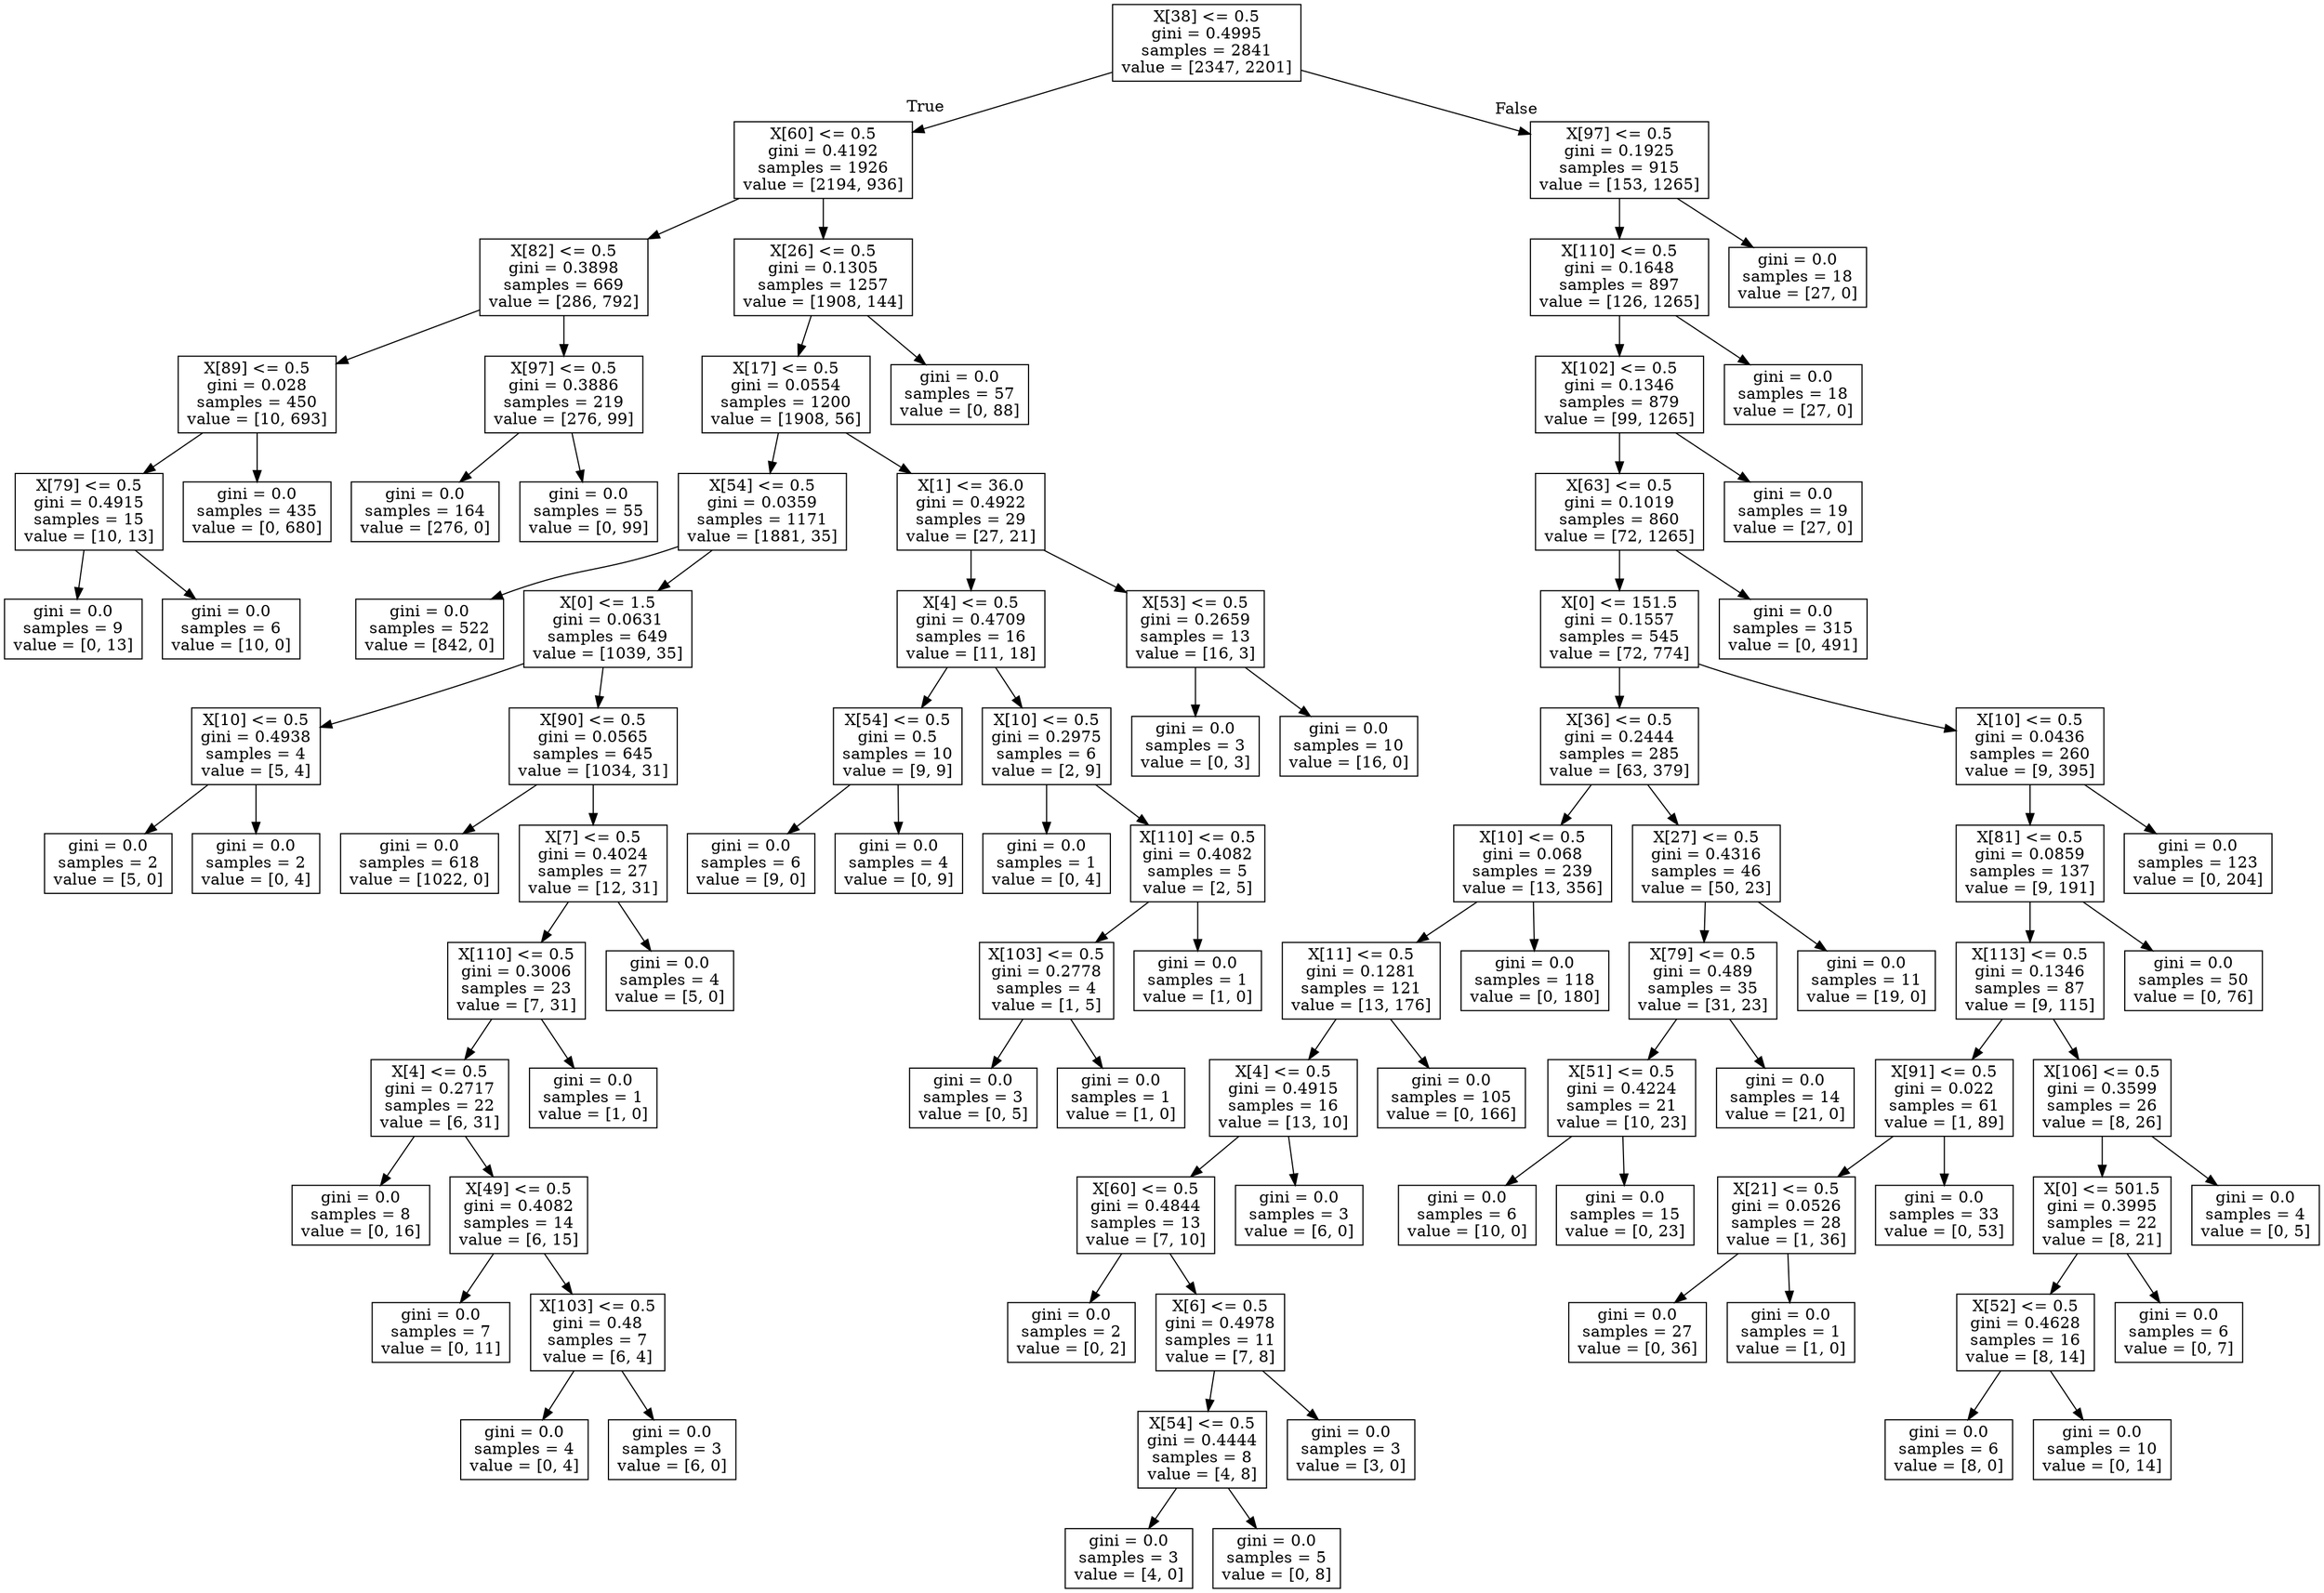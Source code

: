 digraph Tree {
node [shape=box] ;
0 [label="X[38] <= 0.5\ngini = 0.4995\nsamples = 2841\nvalue = [2347, 2201]"] ;
1 [label="X[60] <= 0.5\ngini = 0.4192\nsamples = 1926\nvalue = [2194, 936]"] ;
0 -> 1 [labeldistance=2.5, labelangle=45, headlabel="True"] ;
2 [label="X[82] <= 0.5\ngini = 0.3898\nsamples = 669\nvalue = [286, 792]"] ;
1 -> 2 ;
3 [label="X[89] <= 0.5\ngini = 0.028\nsamples = 450\nvalue = [10, 693]"] ;
2 -> 3 ;
4 [label="X[79] <= 0.5\ngini = 0.4915\nsamples = 15\nvalue = [10, 13]"] ;
3 -> 4 ;
5 [label="gini = 0.0\nsamples = 9\nvalue = [0, 13]"] ;
4 -> 5 ;
6 [label="gini = 0.0\nsamples = 6\nvalue = [10, 0]"] ;
4 -> 6 ;
7 [label="gini = 0.0\nsamples = 435\nvalue = [0, 680]"] ;
3 -> 7 ;
8 [label="X[97] <= 0.5\ngini = 0.3886\nsamples = 219\nvalue = [276, 99]"] ;
2 -> 8 ;
9 [label="gini = 0.0\nsamples = 164\nvalue = [276, 0]"] ;
8 -> 9 ;
10 [label="gini = 0.0\nsamples = 55\nvalue = [0, 99]"] ;
8 -> 10 ;
11 [label="X[26] <= 0.5\ngini = 0.1305\nsamples = 1257\nvalue = [1908, 144]"] ;
1 -> 11 ;
12 [label="X[17] <= 0.5\ngini = 0.0554\nsamples = 1200\nvalue = [1908, 56]"] ;
11 -> 12 ;
13 [label="X[54] <= 0.5\ngini = 0.0359\nsamples = 1171\nvalue = [1881, 35]"] ;
12 -> 13 ;
14 [label="gini = 0.0\nsamples = 522\nvalue = [842, 0]"] ;
13 -> 14 ;
15 [label="X[0] <= 1.5\ngini = 0.0631\nsamples = 649\nvalue = [1039, 35]"] ;
13 -> 15 ;
16 [label="X[10] <= 0.5\ngini = 0.4938\nsamples = 4\nvalue = [5, 4]"] ;
15 -> 16 ;
17 [label="gini = 0.0\nsamples = 2\nvalue = [5, 0]"] ;
16 -> 17 ;
18 [label="gini = 0.0\nsamples = 2\nvalue = [0, 4]"] ;
16 -> 18 ;
19 [label="X[90] <= 0.5\ngini = 0.0565\nsamples = 645\nvalue = [1034, 31]"] ;
15 -> 19 ;
20 [label="gini = 0.0\nsamples = 618\nvalue = [1022, 0]"] ;
19 -> 20 ;
21 [label="X[7] <= 0.5\ngini = 0.4024\nsamples = 27\nvalue = [12, 31]"] ;
19 -> 21 ;
22 [label="X[110] <= 0.5\ngini = 0.3006\nsamples = 23\nvalue = [7, 31]"] ;
21 -> 22 ;
23 [label="X[4] <= 0.5\ngini = 0.2717\nsamples = 22\nvalue = [6, 31]"] ;
22 -> 23 ;
24 [label="gini = 0.0\nsamples = 8\nvalue = [0, 16]"] ;
23 -> 24 ;
25 [label="X[49] <= 0.5\ngini = 0.4082\nsamples = 14\nvalue = [6, 15]"] ;
23 -> 25 ;
26 [label="gini = 0.0\nsamples = 7\nvalue = [0, 11]"] ;
25 -> 26 ;
27 [label="X[103] <= 0.5\ngini = 0.48\nsamples = 7\nvalue = [6, 4]"] ;
25 -> 27 ;
28 [label="gini = 0.0\nsamples = 4\nvalue = [0, 4]"] ;
27 -> 28 ;
29 [label="gini = 0.0\nsamples = 3\nvalue = [6, 0]"] ;
27 -> 29 ;
30 [label="gini = 0.0\nsamples = 1\nvalue = [1, 0]"] ;
22 -> 30 ;
31 [label="gini = 0.0\nsamples = 4\nvalue = [5, 0]"] ;
21 -> 31 ;
32 [label="X[1] <= 36.0\ngini = 0.4922\nsamples = 29\nvalue = [27, 21]"] ;
12 -> 32 ;
33 [label="X[4] <= 0.5\ngini = 0.4709\nsamples = 16\nvalue = [11, 18]"] ;
32 -> 33 ;
34 [label="X[54] <= 0.5\ngini = 0.5\nsamples = 10\nvalue = [9, 9]"] ;
33 -> 34 ;
35 [label="gini = 0.0\nsamples = 6\nvalue = [9, 0]"] ;
34 -> 35 ;
36 [label="gini = 0.0\nsamples = 4\nvalue = [0, 9]"] ;
34 -> 36 ;
37 [label="X[10] <= 0.5\ngini = 0.2975\nsamples = 6\nvalue = [2, 9]"] ;
33 -> 37 ;
38 [label="gini = 0.0\nsamples = 1\nvalue = [0, 4]"] ;
37 -> 38 ;
39 [label="X[110] <= 0.5\ngini = 0.4082\nsamples = 5\nvalue = [2, 5]"] ;
37 -> 39 ;
40 [label="X[103] <= 0.5\ngini = 0.2778\nsamples = 4\nvalue = [1, 5]"] ;
39 -> 40 ;
41 [label="gini = 0.0\nsamples = 3\nvalue = [0, 5]"] ;
40 -> 41 ;
42 [label="gini = 0.0\nsamples = 1\nvalue = [1, 0]"] ;
40 -> 42 ;
43 [label="gini = 0.0\nsamples = 1\nvalue = [1, 0]"] ;
39 -> 43 ;
44 [label="X[53] <= 0.5\ngini = 0.2659\nsamples = 13\nvalue = [16, 3]"] ;
32 -> 44 ;
45 [label="gini = 0.0\nsamples = 3\nvalue = [0, 3]"] ;
44 -> 45 ;
46 [label="gini = 0.0\nsamples = 10\nvalue = [16, 0]"] ;
44 -> 46 ;
47 [label="gini = 0.0\nsamples = 57\nvalue = [0, 88]"] ;
11 -> 47 ;
48 [label="X[97] <= 0.5\ngini = 0.1925\nsamples = 915\nvalue = [153, 1265]"] ;
0 -> 48 [labeldistance=2.5, labelangle=-45, headlabel="False"] ;
49 [label="X[110] <= 0.5\ngini = 0.1648\nsamples = 897\nvalue = [126, 1265]"] ;
48 -> 49 ;
50 [label="X[102] <= 0.5\ngini = 0.1346\nsamples = 879\nvalue = [99, 1265]"] ;
49 -> 50 ;
51 [label="X[63] <= 0.5\ngini = 0.1019\nsamples = 860\nvalue = [72, 1265]"] ;
50 -> 51 ;
52 [label="X[0] <= 151.5\ngini = 0.1557\nsamples = 545\nvalue = [72, 774]"] ;
51 -> 52 ;
53 [label="X[36] <= 0.5\ngini = 0.2444\nsamples = 285\nvalue = [63, 379]"] ;
52 -> 53 ;
54 [label="X[10] <= 0.5\ngini = 0.068\nsamples = 239\nvalue = [13, 356]"] ;
53 -> 54 ;
55 [label="X[11] <= 0.5\ngini = 0.1281\nsamples = 121\nvalue = [13, 176]"] ;
54 -> 55 ;
56 [label="X[4] <= 0.5\ngini = 0.4915\nsamples = 16\nvalue = [13, 10]"] ;
55 -> 56 ;
57 [label="X[60] <= 0.5\ngini = 0.4844\nsamples = 13\nvalue = [7, 10]"] ;
56 -> 57 ;
58 [label="gini = 0.0\nsamples = 2\nvalue = [0, 2]"] ;
57 -> 58 ;
59 [label="X[6] <= 0.5\ngini = 0.4978\nsamples = 11\nvalue = [7, 8]"] ;
57 -> 59 ;
60 [label="X[54] <= 0.5\ngini = 0.4444\nsamples = 8\nvalue = [4, 8]"] ;
59 -> 60 ;
61 [label="gini = 0.0\nsamples = 3\nvalue = [4, 0]"] ;
60 -> 61 ;
62 [label="gini = 0.0\nsamples = 5\nvalue = [0, 8]"] ;
60 -> 62 ;
63 [label="gini = 0.0\nsamples = 3\nvalue = [3, 0]"] ;
59 -> 63 ;
64 [label="gini = 0.0\nsamples = 3\nvalue = [6, 0]"] ;
56 -> 64 ;
65 [label="gini = 0.0\nsamples = 105\nvalue = [0, 166]"] ;
55 -> 65 ;
66 [label="gini = 0.0\nsamples = 118\nvalue = [0, 180]"] ;
54 -> 66 ;
67 [label="X[27] <= 0.5\ngini = 0.4316\nsamples = 46\nvalue = [50, 23]"] ;
53 -> 67 ;
68 [label="X[79] <= 0.5\ngini = 0.489\nsamples = 35\nvalue = [31, 23]"] ;
67 -> 68 ;
69 [label="X[51] <= 0.5\ngini = 0.4224\nsamples = 21\nvalue = [10, 23]"] ;
68 -> 69 ;
70 [label="gini = 0.0\nsamples = 6\nvalue = [10, 0]"] ;
69 -> 70 ;
71 [label="gini = 0.0\nsamples = 15\nvalue = [0, 23]"] ;
69 -> 71 ;
72 [label="gini = 0.0\nsamples = 14\nvalue = [21, 0]"] ;
68 -> 72 ;
73 [label="gini = 0.0\nsamples = 11\nvalue = [19, 0]"] ;
67 -> 73 ;
74 [label="X[10] <= 0.5\ngini = 0.0436\nsamples = 260\nvalue = [9, 395]"] ;
52 -> 74 ;
75 [label="X[81] <= 0.5\ngini = 0.0859\nsamples = 137\nvalue = [9, 191]"] ;
74 -> 75 ;
76 [label="X[113] <= 0.5\ngini = 0.1346\nsamples = 87\nvalue = [9, 115]"] ;
75 -> 76 ;
77 [label="X[91] <= 0.5\ngini = 0.022\nsamples = 61\nvalue = [1, 89]"] ;
76 -> 77 ;
78 [label="X[21] <= 0.5\ngini = 0.0526\nsamples = 28\nvalue = [1, 36]"] ;
77 -> 78 ;
79 [label="gini = 0.0\nsamples = 27\nvalue = [0, 36]"] ;
78 -> 79 ;
80 [label="gini = 0.0\nsamples = 1\nvalue = [1, 0]"] ;
78 -> 80 ;
81 [label="gini = 0.0\nsamples = 33\nvalue = [0, 53]"] ;
77 -> 81 ;
82 [label="X[106] <= 0.5\ngini = 0.3599\nsamples = 26\nvalue = [8, 26]"] ;
76 -> 82 ;
83 [label="X[0] <= 501.5\ngini = 0.3995\nsamples = 22\nvalue = [8, 21]"] ;
82 -> 83 ;
84 [label="X[52] <= 0.5\ngini = 0.4628\nsamples = 16\nvalue = [8, 14]"] ;
83 -> 84 ;
85 [label="gini = 0.0\nsamples = 6\nvalue = [8, 0]"] ;
84 -> 85 ;
86 [label="gini = 0.0\nsamples = 10\nvalue = [0, 14]"] ;
84 -> 86 ;
87 [label="gini = 0.0\nsamples = 6\nvalue = [0, 7]"] ;
83 -> 87 ;
88 [label="gini = 0.0\nsamples = 4\nvalue = [0, 5]"] ;
82 -> 88 ;
89 [label="gini = 0.0\nsamples = 50\nvalue = [0, 76]"] ;
75 -> 89 ;
90 [label="gini = 0.0\nsamples = 123\nvalue = [0, 204]"] ;
74 -> 90 ;
91 [label="gini = 0.0\nsamples = 315\nvalue = [0, 491]"] ;
51 -> 91 ;
92 [label="gini = 0.0\nsamples = 19\nvalue = [27, 0]"] ;
50 -> 92 ;
93 [label="gini = 0.0\nsamples = 18\nvalue = [27, 0]"] ;
49 -> 93 ;
94 [label="gini = 0.0\nsamples = 18\nvalue = [27, 0]"] ;
48 -> 94 ;
}